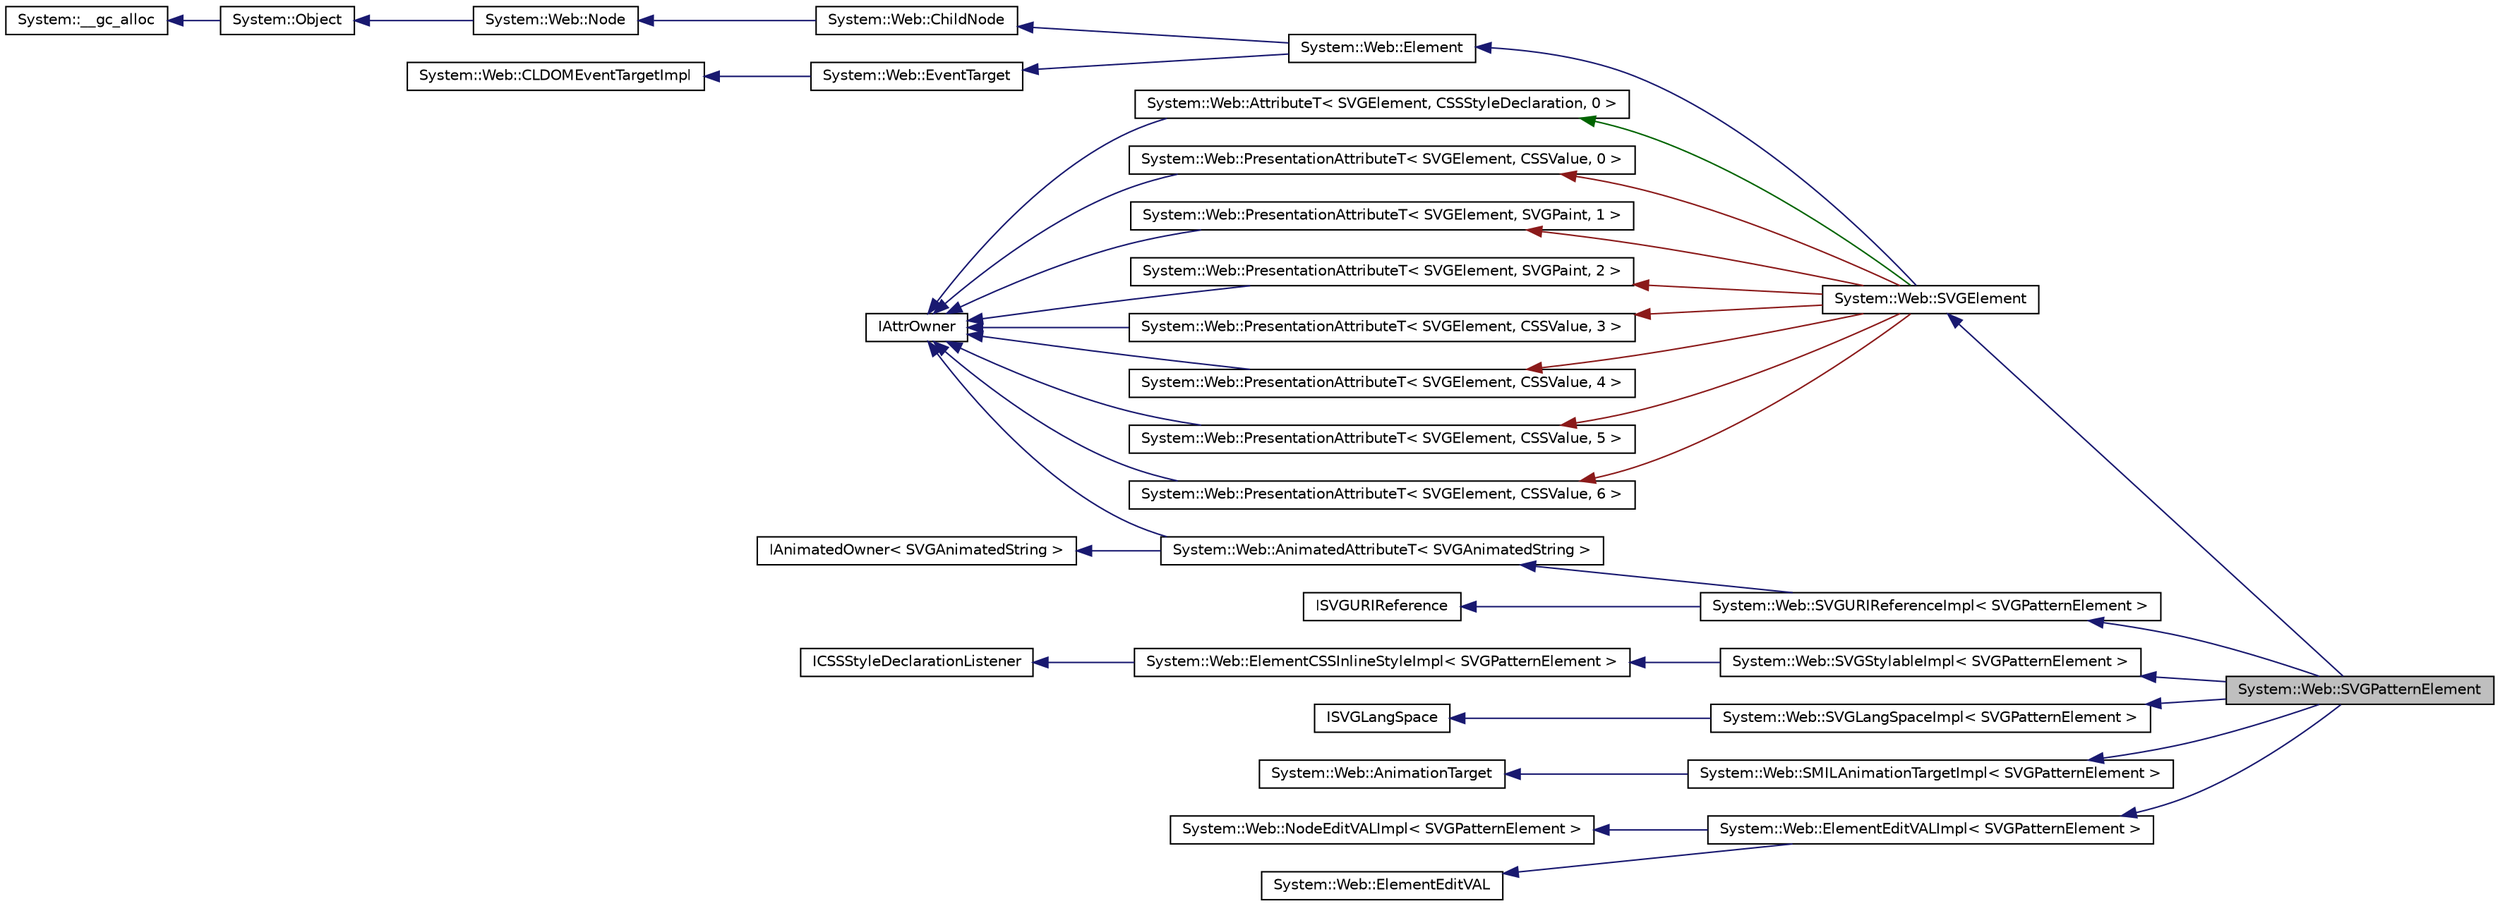 digraph G
{
  edge [fontname="Helvetica",fontsize="10",labelfontname="Helvetica",labelfontsize="10"];
  node [fontname="Helvetica",fontsize="10",shape=record];
  rankdir="LR";
  Node1 [label="System::Web::SVGPatternElement",height=0.2,width=0.4,color="black", fillcolor="grey75", style="filled" fontcolor="black"];
  Node2 -> Node1 [dir="back",color="midnightblue",fontsize="10",style="solid",fontname="Helvetica"];
  Node2 [label="System::Web::SVGElement",height=0.2,width=0.4,color="black", fillcolor="white", style="filled",URL="$class_system_1_1_web_1_1_s_v_g_element.html"];
  Node3 -> Node2 [dir="back",color="midnightblue",fontsize="10",style="solid",fontname="Helvetica"];
  Node3 [label="System::Web::Element",height=0.2,width=0.4,color="black", fillcolor="white", style="filled",URL="$class_system_1_1_web_1_1_element.html"];
  Node4 -> Node3 [dir="back",color="midnightblue",fontsize="10",style="solid",fontname="Helvetica"];
  Node4 [label="System::Web::ChildNode",height=0.2,width=0.4,color="black", fillcolor="white", style="filled",URL="$class_system_1_1_web_1_1_child_node.html"];
  Node5 -> Node4 [dir="back",color="midnightblue",fontsize="10",style="solid",fontname="Helvetica"];
  Node5 [label="System::Web::Node",height=0.2,width=0.4,color="black", fillcolor="white", style="filled",URL="$class_system_1_1_web_1_1_node.html"];
  Node6 -> Node5 [dir="back",color="midnightblue",fontsize="10",style="solid",fontname="Helvetica"];
  Node6 [label="System::Object",height=0.2,width=0.4,color="black", fillcolor="white", style="filled",URL="$class_system_1_1_object.html"];
  Node7 -> Node6 [dir="back",color="midnightblue",fontsize="10",style="solid",fontname="Helvetica"];
  Node7 [label="System::__gc_alloc",height=0.2,width=0.4,color="black", fillcolor="white", style="filled",URL="$class_system_1_1____gc__alloc.html"];
  Node8 -> Node3 [dir="back",color="midnightblue",fontsize="10",style="solid",fontname="Helvetica"];
  Node8 [label="System::Web::EventTarget",height=0.2,width=0.4,color="black", fillcolor="white", style="filled",URL="$class_system_1_1_web_1_1_event_target.html"];
  Node9 -> Node8 [dir="back",color="midnightblue",fontsize="10",style="solid",fontname="Helvetica"];
  Node9 [label="System::Web::CLDOMEventTargetImpl",height=0.2,width=0.4,color="black", fillcolor="white", style="filled",URL="$class_system_1_1_web_1_1_c_l_d_o_m_event_target_impl.html"];
  Node10 -> Node2 [dir="back",color="darkgreen",fontsize="10",style="solid",fontname="Helvetica"];
  Node10 [label="System::Web::AttributeT\< SVGElement, CSSStyleDeclaration, 0 \>",height=0.2,width=0.4,color="black", fillcolor="white", style="filled",URL="$class_system_1_1_web_1_1_attribute_t.html"];
  Node11 -> Node10 [dir="back",color="midnightblue",fontsize="10",style="solid",fontname="Helvetica"];
  Node11 [label="IAttrOwner",height=0.2,width=0.4,color="black", fillcolor="white", style="filled",URL="$class_i_attr_owner.html"];
  Node12 -> Node2 [dir="back",color="firebrick4",fontsize="10",style="solid",fontname="Helvetica"];
  Node12 [label="System::Web::PresentationAttributeT\< SVGElement, CSSValue, 0 \>",height=0.2,width=0.4,color="black", fillcolor="white", style="filled",URL="$class_system_1_1_web_1_1_presentation_attribute_t.html"];
  Node11 -> Node12 [dir="back",color="midnightblue",fontsize="10",style="solid",fontname="Helvetica"];
  Node13 -> Node2 [dir="back",color="firebrick4",fontsize="10",style="solid",fontname="Helvetica"];
  Node13 [label="System::Web::PresentationAttributeT\< SVGElement, SVGPaint, 1 \>",height=0.2,width=0.4,color="black", fillcolor="white", style="filled",URL="$class_system_1_1_web_1_1_presentation_attribute_t.html"];
  Node11 -> Node13 [dir="back",color="midnightblue",fontsize="10",style="solid",fontname="Helvetica"];
  Node14 -> Node2 [dir="back",color="firebrick4",fontsize="10",style="solid",fontname="Helvetica"];
  Node14 [label="System::Web::PresentationAttributeT\< SVGElement, SVGPaint, 2 \>",height=0.2,width=0.4,color="black", fillcolor="white", style="filled",URL="$class_system_1_1_web_1_1_presentation_attribute_t.html"];
  Node11 -> Node14 [dir="back",color="midnightblue",fontsize="10",style="solid",fontname="Helvetica"];
  Node15 -> Node2 [dir="back",color="firebrick4",fontsize="10",style="solid",fontname="Helvetica"];
  Node15 [label="System::Web::PresentationAttributeT\< SVGElement, CSSValue, 3 \>",height=0.2,width=0.4,color="black", fillcolor="white", style="filled",URL="$class_system_1_1_web_1_1_presentation_attribute_t.html"];
  Node11 -> Node15 [dir="back",color="midnightblue",fontsize="10",style="solid",fontname="Helvetica"];
  Node16 -> Node2 [dir="back",color="firebrick4",fontsize="10",style="solid",fontname="Helvetica"];
  Node16 [label="System::Web::PresentationAttributeT\< SVGElement, CSSValue, 4 \>",height=0.2,width=0.4,color="black", fillcolor="white", style="filled",URL="$class_system_1_1_web_1_1_presentation_attribute_t.html"];
  Node11 -> Node16 [dir="back",color="midnightblue",fontsize="10",style="solid",fontname="Helvetica"];
  Node17 -> Node2 [dir="back",color="firebrick4",fontsize="10",style="solid",fontname="Helvetica"];
  Node17 [label="System::Web::PresentationAttributeT\< SVGElement, CSSValue, 5 \>",height=0.2,width=0.4,color="black", fillcolor="white", style="filled",URL="$class_system_1_1_web_1_1_presentation_attribute_t.html"];
  Node11 -> Node17 [dir="back",color="midnightblue",fontsize="10",style="solid",fontname="Helvetica"];
  Node18 -> Node2 [dir="back",color="firebrick4",fontsize="10",style="solid",fontname="Helvetica"];
  Node18 [label="System::Web::PresentationAttributeT\< SVGElement, CSSValue, 6 \>",height=0.2,width=0.4,color="black", fillcolor="white", style="filled",URL="$class_system_1_1_web_1_1_presentation_attribute_t.html"];
  Node11 -> Node18 [dir="back",color="midnightblue",fontsize="10",style="solid",fontname="Helvetica"];
  Node19 -> Node1 [dir="back",color="midnightblue",fontsize="10",style="solid",fontname="Helvetica"];
  Node19 [label="System::Web::SVGStylableImpl\< SVGPatternElement \>",height=0.2,width=0.4,color="black", fillcolor="white", style="filled",URL="$class_system_1_1_web_1_1_s_v_g_stylable_impl.html"];
  Node20 -> Node19 [dir="back",color="midnightblue",fontsize="10",style="solid",fontname="Helvetica"];
  Node20 [label="System::Web::ElementCSSInlineStyleImpl\< SVGPatternElement \>",height=0.2,width=0.4,color="black", fillcolor="white", style="filled",URL="$class_system_1_1_web_1_1_element_c_s_s_inline_style_impl.html"];
  Node21 -> Node20 [dir="back",color="midnightblue",fontsize="10",style="solid",fontname="Helvetica"];
  Node21 [label="ICSSStyleDeclarationListener",height=0.2,width=0.4,color="black", fillcolor="white", style="filled",URL="$class_i_c_s_s_style_declaration_listener.html"];
  Node22 -> Node1 [dir="back",color="midnightblue",fontsize="10",style="solid",fontname="Helvetica"];
  Node22 [label="System::Web::SVGURIReferenceImpl\< SVGPatternElement \>",height=0.2,width=0.4,color="black", fillcolor="white", style="filled",URL="$class_system_1_1_web_1_1_s_v_g_u_r_i_reference_impl.html"];
  Node23 -> Node22 [dir="back",color="midnightblue",fontsize="10",style="solid",fontname="Helvetica"];
  Node23 [label="ISVGURIReference",height=0.2,width=0.4,color="black", fillcolor="white", style="filled",URL="$class_i_s_v_g_u_r_i_reference.html"];
  Node24 -> Node22 [dir="back",color="midnightblue",fontsize="10",style="solid",fontname="Helvetica"];
  Node24 [label="System::Web::AnimatedAttributeT\< SVGAnimatedString \>",height=0.2,width=0.4,color="black", fillcolor="white", style="filled",URL="$class_system_1_1_web_1_1_animated_attribute_t.html"];
  Node11 -> Node24 [dir="back",color="midnightblue",fontsize="10",style="solid",fontname="Helvetica"];
  Node25 -> Node24 [dir="back",color="midnightblue",fontsize="10",style="solid",fontname="Helvetica"];
  Node25 [label="IAnimatedOwner\< SVGAnimatedString \>",height=0.2,width=0.4,color="black", fillcolor="white", style="filled",URL="$class_i_animated_owner.html"];
  Node26 -> Node1 [dir="back",color="midnightblue",fontsize="10",style="solid",fontname="Helvetica"];
  Node26 [label="System::Web::SVGLangSpaceImpl\< SVGPatternElement \>",height=0.2,width=0.4,color="black", fillcolor="white", style="filled",URL="$class_system_1_1_web_1_1_s_v_g_lang_space_impl.html"];
  Node27 -> Node26 [dir="back",color="midnightblue",fontsize="10",style="solid",fontname="Helvetica"];
  Node27 [label="ISVGLangSpace",height=0.2,width=0.4,color="black", fillcolor="white", style="filled",URL="$class_i_s_v_g_lang_space.html"];
  Node28 -> Node1 [dir="back",color="midnightblue",fontsize="10",style="solid",fontname="Helvetica"];
  Node28 [label="System::Web::SMILAnimationTargetImpl\< SVGPatternElement \>",height=0.2,width=0.4,color="black", fillcolor="white", style="filled",URL="$class_system_1_1_web_1_1_s_m_i_l_animation_target_impl.html"];
  Node29 -> Node28 [dir="back",color="midnightblue",fontsize="10",style="solid",fontname="Helvetica"];
  Node29 [label="System::Web::AnimationTarget",height=0.2,width=0.4,color="black", fillcolor="white", style="filled",URL="$class_system_1_1_web_1_1_animation_target.html"];
  Node30 -> Node1 [dir="back",color="midnightblue",fontsize="10",style="solid",fontname="Helvetica"];
  Node30 [label="System::Web::ElementEditVALImpl\< SVGPatternElement \>",height=0.2,width=0.4,color="black", fillcolor="white", style="filled",URL="$class_system_1_1_web_1_1_element_edit_v_a_l_impl.html"];
  Node31 -> Node30 [dir="back",color="midnightblue",fontsize="10",style="solid",fontname="Helvetica"];
  Node31 [label="System::Web::NodeEditVALImpl\< SVGPatternElement \>",height=0.2,width=0.4,color="black", fillcolor="white", style="filled",URL="$class_system_1_1_web_1_1_node_edit_v_a_l_impl.html"];
  Node32 -> Node30 [dir="back",color="midnightblue",fontsize="10",style="solid",fontname="Helvetica"];
  Node32 [label="System::Web::ElementEditVAL",height=0.2,width=0.4,color="black", fillcolor="white", style="filled",URL="$class_system_1_1_web_1_1_element_edit_v_a_l.html"];
}
